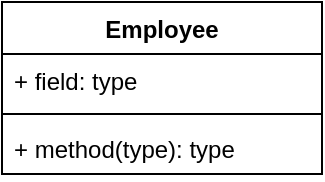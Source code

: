 <mxfile version="13.6.3" type="github">
  <diagram name="Page-1" id="c4acf3e9-155e-7222-9cf6-157b1a14988f">
    <mxGraphModel dx="1355" dy="747" grid="1" gridSize="10" guides="1" tooltips="1" connect="1" arrows="1" fold="1" page="1" pageScale="1" pageWidth="850" pageHeight="1100" background="#ffffff" math="0" shadow="0">
      <root>
        <mxCell id="0" />
        <mxCell id="1" parent="0" />
        <mxCell id="aeQUD7RXnjiRM6kgjZ2H-1" value="Employee" style="swimlane;fontStyle=1;align=center;verticalAlign=top;childLayout=stackLayout;horizontal=1;startSize=26;horizontalStack=0;resizeParent=1;resizeParentMax=0;resizeLast=0;collapsible=1;marginBottom=0;" vertex="1" parent="1">
          <mxGeometry x="40" y="60" width="160" height="86" as="geometry" />
        </mxCell>
        <mxCell id="aeQUD7RXnjiRM6kgjZ2H-2" value="+ field: type" style="text;strokeColor=none;fillColor=none;align=left;verticalAlign=top;spacingLeft=4;spacingRight=4;overflow=hidden;rotatable=0;points=[[0,0.5],[1,0.5]];portConstraint=eastwest;" vertex="1" parent="aeQUD7RXnjiRM6kgjZ2H-1">
          <mxGeometry y="26" width="160" height="26" as="geometry" />
        </mxCell>
        <mxCell id="aeQUD7RXnjiRM6kgjZ2H-3" value="" style="line;strokeWidth=1;fillColor=none;align=left;verticalAlign=middle;spacingTop=-1;spacingLeft=3;spacingRight=3;rotatable=0;labelPosition=right;points=[];portConstraint=eastwest;" vertex="1" parent="aeQUD7RXnjiRM6kgjZ2H-1">
          <mxGeometry y="52" width="160" height="8" as="geometry" />
        </mxCell>
        <mxCell id="aeQUD7RXnjiRM6kgjZ2H-4" value="+ method(type): type" style="text;strokeColor=none;fillColor=none;align=left;verticalAlign=top;spacingLeft=4;spacingRight=4;overflow=hidden;rotatable=0;points=[[0,0.5],[1,0.5]];portConstraint=eastwest;" vertex="1" parent="aeQUD7RXnjiRM6kgjZ2H-1">
          <mxGeometry y="60" width="160" height="26" as="geometry" />
        </mxCell>
      </root>
    </mxGraphModel>
  </diagram>
</mxfile>
